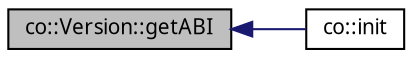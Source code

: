 digraph "co::Version::getABI"
{
  edge [fontname="Sans",fontsize="10",labelfontname="Sans",labelfontsize="10"];
  node [fontname="Sans",fontsize="10",shape=record];
  rankdir="LR";
  Node1 [label="co::Version::getABI",height=0.2,width=0.4,color="black", fillcolor="grey75", style="filled" fontcolor="black"];
  Node1 -> Node2 [dir="back",color="midnightblue",fontsize="10",style="solid",fontname="Sans"];
  Node2 [label="co::init",height=0.2,width=0.4,color="black", fillcolor="white", style="filled",URL="$namespaceco.html#a2bb1a932b6fd0d688383ceb8438c7b63",tooltip="Initialize the Collage network library. "];
}
